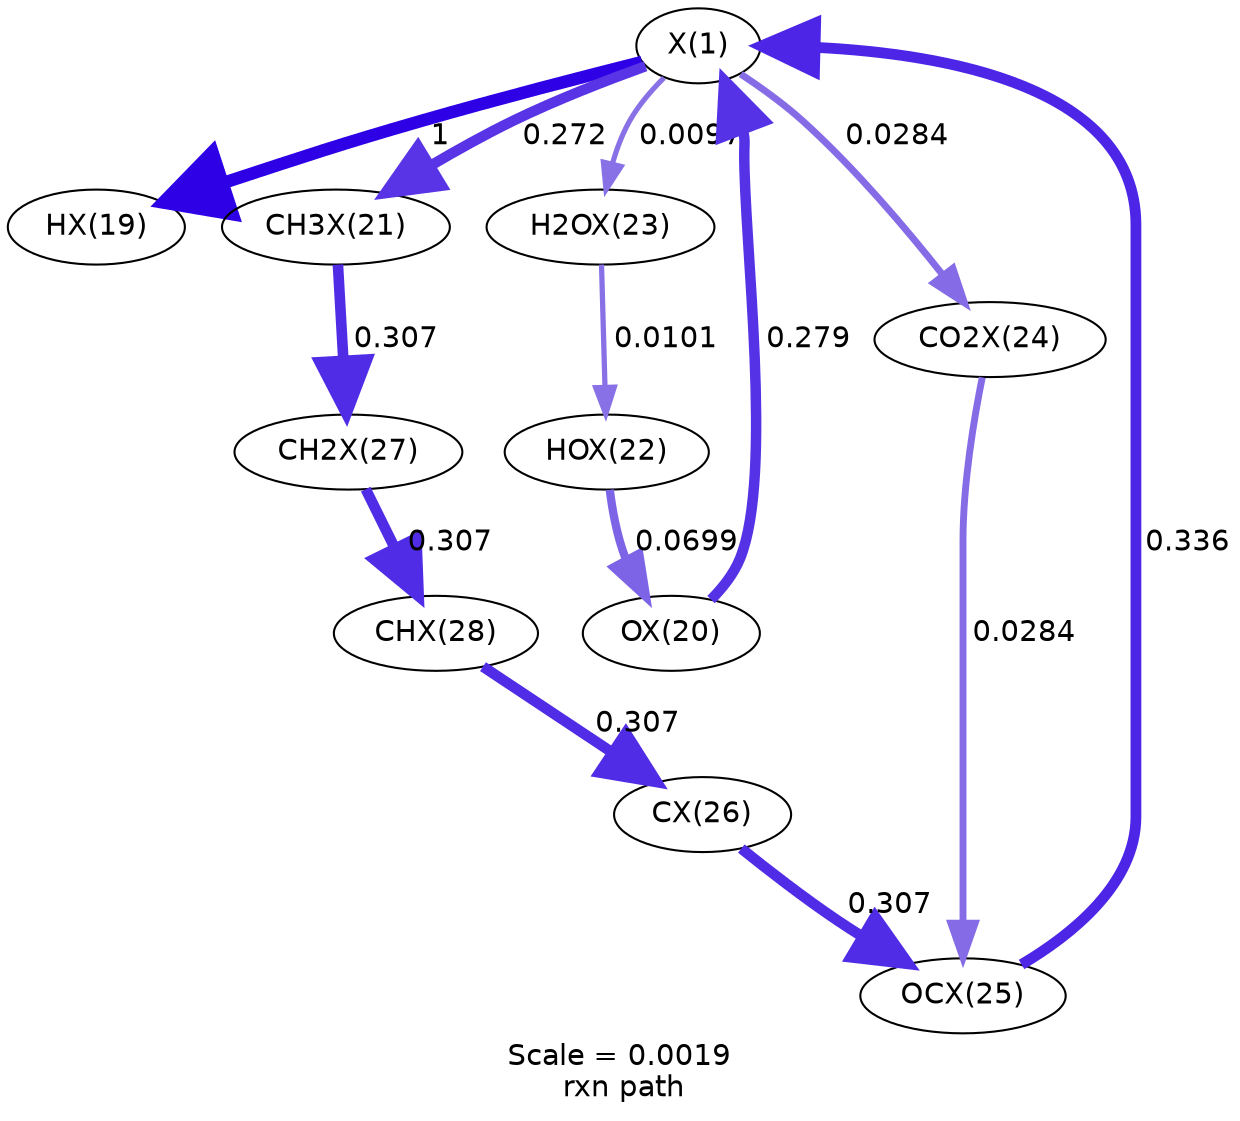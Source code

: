 digraph reaction_paths {
center=1;
s27 -> s28[fontname="Helvetica", penwidth=6, arrowsize=3, color="0.7, 1.5, 0.9"
, label=" 1"];
s29 -> s27[fontname="Helvetica", penwidth=5.04, arrowsize=2.52, color="0.7, 0.779, 0.9"
, label=" 0.279"];
s27 -> s30[fontname="Helvetica", penwidth=5.02, arrowsize=2.51, color="0.7, 0.772, 0.9"
, label=" 0.272"];
s34 -> s27[fontname="Helvetica", penwidth=5.18, arrowsize=2.59, color="0.7, 0.836, 0.9"
, label=" 0.336"];
s27 -> s32[fontname="Helvetica", penwidth=2.5, arrowsize=1.25, color="0.7, 0.51, 0.9"
, label=" 0.0097"];
s27 -> s33[fontname="Helvetica", penwidth=3.31, arrowsize=1.66, color="0.7, 0.528, 0.9"
, label=" 0.0284"];
s31 -> s29[fontname="Helvetica", penwidth=3.99, arrowsize=2, color="0.7, 0.57, 0.9"
, label=" 0.0699"];
s32 -> s31[fontname="Helvetica", penwidth=2.53, arrowsize=1.27, color="0.7, 0.51, 0.9"
, label=" 0.0101"];
s30 -> s36[fontname="Helvetica", penwidth=5.11, arrowsize=2.55, color="0.7, 0.807, 0.9"
, label=" 0.307"];
s36 -> s37[fontname="Helvetica", penwidth=5.11, arrowsize=2.55, color="0.7, 0.807, 0.9"
, label=" 0.307"];
s37 -> s35[fontname="Helvetica", penwidth=5.11, arrowsize=2.55, color="0.7, 0.807, 0.9"
, label=" 0.307"];
s35 -> s34[fontname="Helvetica", penwidth=5.11, arrowsize=2.55, color="0.7, 0.807, 0.9"
, label=" 0.307"];
s33 -> s34[fontname="Helvetica", penwidth=3.31, arrowsize=1.66, color="0.7, 0.528, 0.9"
, label=" 0.0284"];
s27 [ fontname="Helvetica", label="X(1)"];
s28 [ fontname="Helvetica", label="HX(19)"];
s29 [ fontname="Helvetica", label="OX(20)"];
s30 [ fontname="Helvetica", label="CH3X(21)"];
s31 [ fontname="Helvetica", label="HOX(22)"];
s32 [ fontname="Helvetica", label="H2OX(23)"];
s33 [ fontname="Helvetica", label="CO2X(24)"];
s34 [ fontname="Helvetica", label="OCX(25)"];
s35 [ fontname="Helvetica", label="CX(26)"];
s36 [ fontname="Helvetica", label="CH2X(27)"];
s37 [ fontname="Helvetica", label="CHX(28)"];
 label = "Scale = 0.0019\l rxn path";
 fontname = "Helvetica";
}
